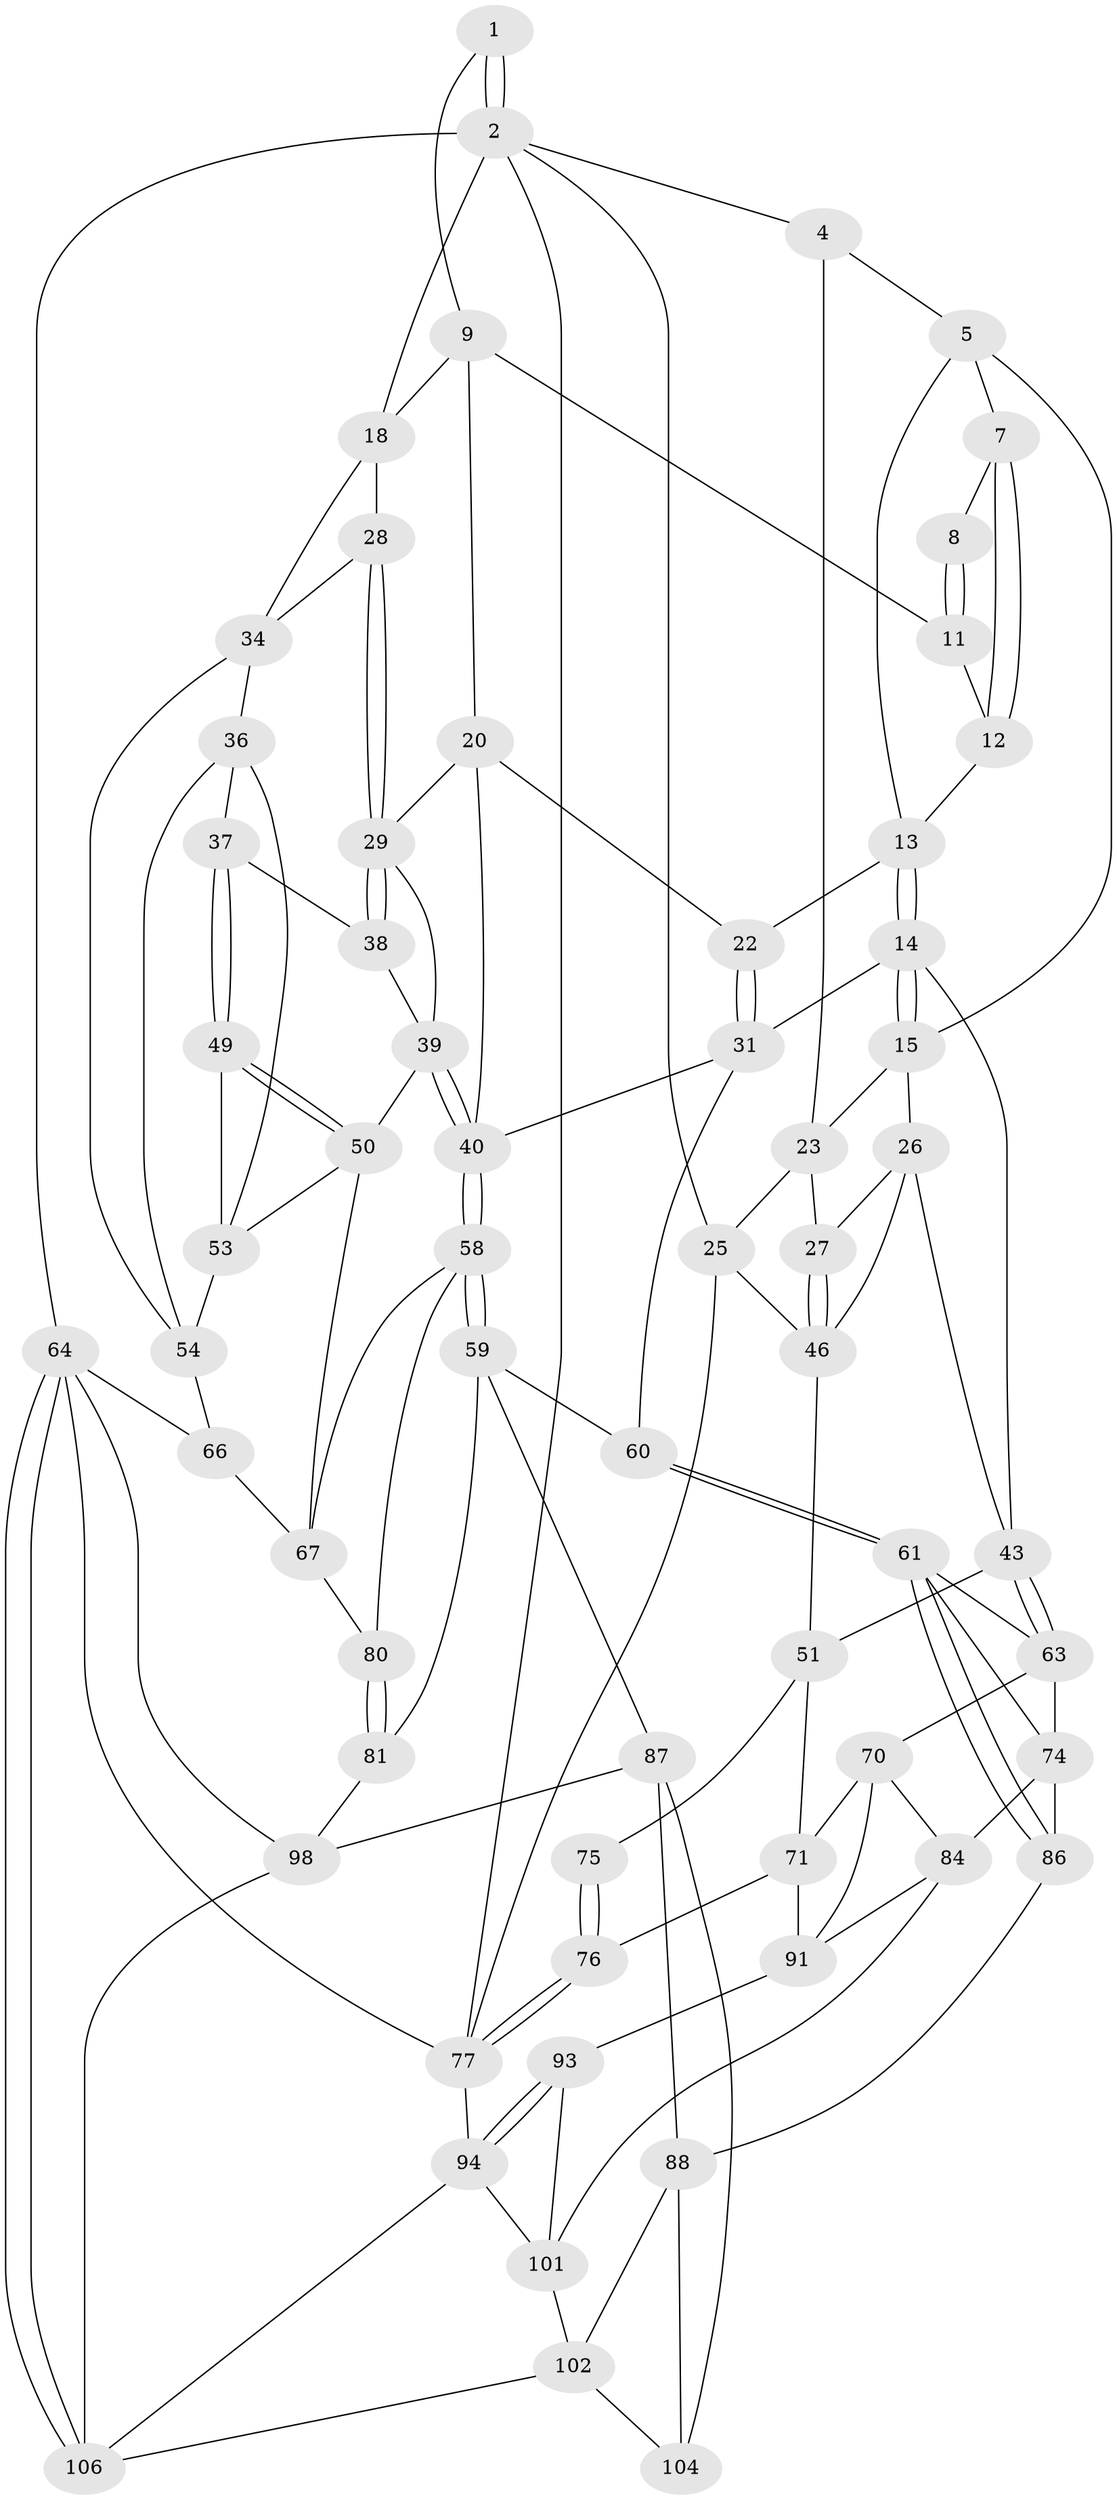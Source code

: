 // original degree distribution, {3: 0.018518518518518517, 6: 0.2222222222222222, 4: 0.24074074074074073, 5: 0.5185185185185185}
// Generated by graph-tools (version 1.1) at 2025/42/03/06/25 10:42:35]
// undirected, 63 vertices, 138 edges
graph export_dot {
graph [start="1"]
  node [color=gray90,style=filled];
  1 [pos="+0.7333150952201286+0"];
  2 [pos="+1+0",super="+3"];
  4 [pos="+0+0"];
  5 [pos="+0.3219718082457888+0",super="+6"];
  7 [pos="+0.4563195530339433+0"];
  8 [pos="+0.6461311343419142+0"];
  9 [pos="+0.7668979206169575+0",super="+10"];
  11 [pos="+0.6273454297744052+0.0747822013267181"];
  12 [pos="+0.5297490558262513+0.06178141274925873"];
  13 [pos="+0.4191718216378449+0.16420775616389138",super="+17"];
  14 [pos="+0.3668001612062443+0.202784916529045",super="+33"];
  15 [pos="+0.2915202208759688+0.17529524212386208",super="+16"];
  18 [pos="+0.8592834889155687+0.12155011061210999",super="+19"];
  20 [pos="+0.6659144565074034+0.1716647286688808",super="+21"];
  22 [pos="+0.5330382753117441+0.1550964724737279"];
  23 [pos="+0.11619058762489702+0.07634666773532671",super="+24"];
  25 [pos="+0+0.12045962452612004",super="+48"];
  26 [pos="+0.2856544804706998+0.17907400656899067",super="+45"];
  27 [pos="+0.08082715782519267+0.21001342381078272"];
  28 [pos="+0.8237782239450783+0.17962373524572417"];
  29 [pos="+0.7963616418538384+0.20336678069249556",super="+30"];
  31 [pos="+0.49653163240401127+0.3424387589538132",super="+32"];
  34 [pos="+1+0.1194921227345237",super="+35"];
  36 [pos="+0.9319182257239758+0.3178771212675743",super="+52"];
  37 [pos="+0.882989780264774+0.31212994782305853"];
  38 [pos="+0.8119733477597668+0.2589995497478955"];
  39 [pos="+0.7078083865910003+0.4076141976518687",super="+42"];
  40 [pos="+0.7074820966723796+0.40779546314096055",super="+41"];
  43 [pos="+0.3374587480512747+0.4164407315413967",super="+44"];
  46 [pos="+0.09699182697097344+0.29396490970297096",super="+47"];
  49 [pos="+0.8135552953694091+0.39200786944822646"];
  50 [pos="+0.7826531959547449+0.4055111899823577",super="+57"];
  51 [pos="+0.135340058111925+0.46901122907612974",super="+72"];
  53 [pos="+0.8771669562550037+0.4004638675370391",super="+56"];
  54 [pos="+1+0.33289486425638315",super="+55"];
  58 [pos="+0.6781899973756202+0.4994499964378983",super="+68"];
  59 [pos="+0.6484891093876706+0.5212317037702446",super="+82"];
  60 [pos="+0.52545277143017+0.48732989679955135"];
  61 [pos="+0.4460493968902855+0.5587841832602998",super="+62"];
  63 [pos="+0.3430642239986509+0.4480474563111571",super="+69"];
  64 [pos="+1+1",super="+65"];
  66 [pos="+1+0.7499095566533088"];
  67 [pos="+0.8985239389418458+0.5407389718655761",super="+73"];
  70 [pos="+0.20174515520212463+0.5658718918551461",super="+85"];
  71 [pos="+0.16356378132777258+0.5277529257995756",super="+78"];
  74 [pos="+0.31962012576191745+0.5829885477705632",super="+83"];
  75 [pos="+0.08674538450197167+0.5641607876129952"];
  76 [pos="+0+0.6047529705012741",super="+79"];
  77 [pos="+0+0.5503325306751206",super="+95"];
  80 [pos="+0.7848478199475815+0.6446203582346177",super="+90"];
  81 [pos="+0.6588427861976819+0.7077319184091524",super="+97"];
  84 [pos="+0.40349450250842966+0.706643727552987",super="+96"];
  86 [pos="+0.4289581215351595+0.7036431012294312"];
  87 [pos="+0.6012602451185095+0.7043023656400261",super="+100"];
  88 [pos="+0.5068405549865063+0.7472592121357514",super="+89"];
  91 [pos="+0.18794827724406005+0.7126894813289811",super="+92"];
  93 [pos="+0.1010002539242307+0.83105559403831"];
  94 [pos="+0+1",super="+108"];
  98 [pos="+0.7639430246426494+0.8369297098924481",super="+99"];
  101 [pos="+0.312403461446596+0.8191938715635583",super="+103"];
  102 [pos="+0.46413722919308237+0.8830423022803364",super="+105"];
  104 [pos="+0.6024387278099926+0.8591441556249715"];
  106 [pos="+0.6880530507378306+1",super="+107"];
  1 -- 2;
  1 -- 2;
  1 -- 9;
  2 -- 64;
  2 -- 25;
  2 -- 4;
  2 -- 77;
  2 -- 18;
  4 -- 5;
  4 -- 23;
  5 -- 15;
  5 -- 13;
  5 -- 7;
  7 -- 8;
  7 -- 12;
  7 -- 12;
  8 -- 11;
  8 -- 11;
  9 -- 18;
  9 -- 11;
  9 -- 20;
  11 -- 12;
  12 -- 13;
  13 -- 14;
  13 -- 14;
  13 -- 22;
  14 -- 15;
  14 -- 15;
  14 -- 43;
  14 -- 31;
  15 -- 26;
  15 -- 23;
  18 -- 28;
  18 -- 34;
  20 -- 29;
  20 -- 40;
  20 -- 22;
  22 -- 31;
  22 -- 31;
  23 -- 25;
  23 -- 27;
  25 -- 77;
  25 -- 46;
  26 -- 27;
  26 -- 46;
  26 -- 43;
  27 -- 46;
  27 -- 46;
  28 -- 29;
  28 -- 29;
  28 -- 34;
  29 -- 38;
  29 -- 38;
  29 -- 39;
  31 -- 40;
  31 -- 60;
  34 -- 54;
  34 -- 36;
  36 -- 37;
  36 -- 53;
  36 -- 54;
  37 -- 38;
  37 -- 49;
  37 -- 49;
  38 -- 39;
  39 -- 40;
  39 -- 40;
  39 -- 50;
  40 -- 58;
  40 -- 58;
  43 -- 63;
  43 -- 63;
  43 -- 51;
  46 -- 51;
  49 -- 50;
  49 -- 50;
  49 -- 53;
  50 -- 67;
  50 -- 53;
  51 -- 75;
  51 -- 71;
  53 -- 54;
  54 -- 66;
  58 -- 59;
  58 -- 59;
  58 -- 80;
  58 -- 67;
  59 -- 60;
  59 -- 81;
  59 -- 87;
  60 -- 61;
  60 -- 61;
  61 -- 86;
  61 -- 86;
  61 -- 74;
  61 -- 63;
  63 -- 74;
  63 -- 70;
  64 -- 106;
  64 -- 106;
  64 -- 77;
  64 -- 66;
  64 -- 98;
  66 -- 67;
  67 -- 80;
  70 -- 71;
  70 -- 91;
  70 -- 84;
  71 -- 91;
  71 -- 76;
  74 -- 84;
  74 -- 86;
  75 -- 76 [weight=2];
  75 -- 76;
  76 -- 77;
  76 -- 77;
  77 -- 94;
  80 -- 81 [weight=2];
  80 -- 81;
  81 -- 98;
  84 -- 91;
  84 -- 101;
  86 -- 88;
  87 -- 88;
  87 -- 104;
  87 -- 98;
  88 -- 104;
  88 -- 102;
  91 -- 93;
  93 -- 94;
  93 -- 94;
  93 -- 101;
  94 -- 106;
  94 -- 101;
  98 -- 106;
  101 -- 102;
  102 -- 104;
  102 -- 106;
}
